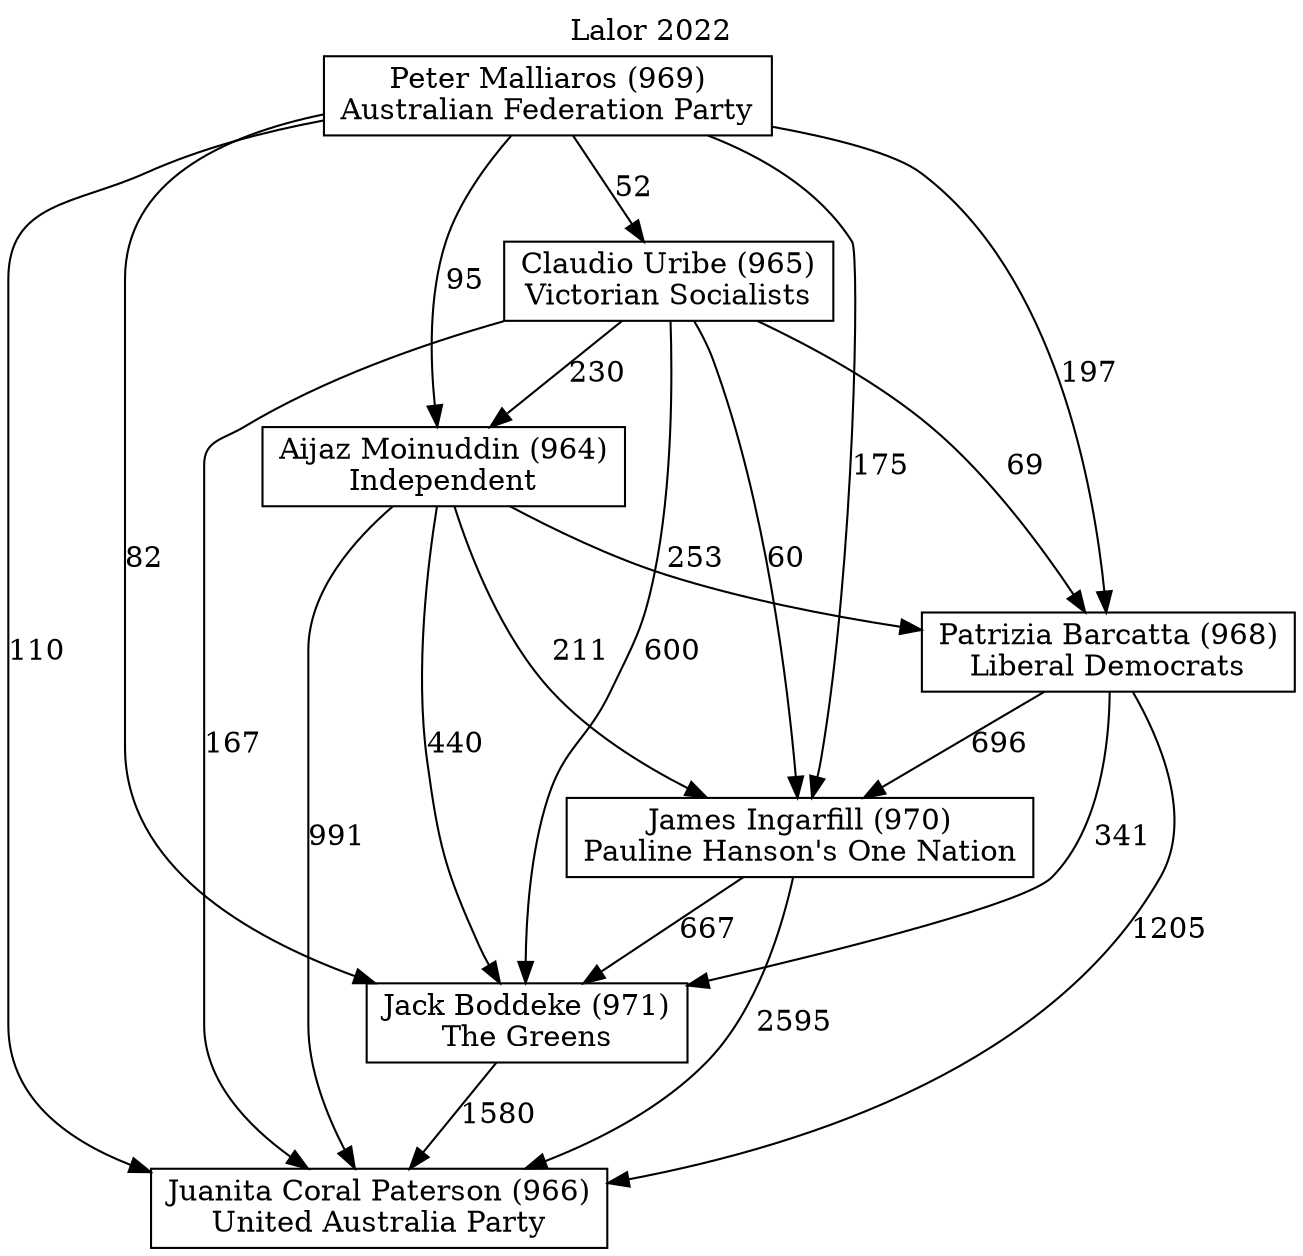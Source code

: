 // House preference flow
digraph "Juanita Coral Paterson (966)_Lalor_2022" {
	graph [label="Lalor 2022" labelloc=t mclimit=10]
	node [shape=box]
	"Juanita Coral Paterson (966)" [label="Juanita Coral Paterson (966)
United Australia Party"]
	"Jack Boddeke (971)" [label="Jack Boddeke (971)
The Greens"]
	"James Ingarfill (970)" [label="James Ingarfill (970)
Pauline Hanson's One Nation"]
	"Patrizia Barcatta (968)" [label="Patrizia Barcatta (968)
Liberal Democrats"]
	"Aijaz Moinuddin (964)" [label="Aijaz Moinuddin (964)
Independent"]
	"Claudio Uribe (965)" [label="Claudio Uribe (965)
Victorian Socialists"]
	"Peter Malliaros (969)" [label="Peter Malliaros (969)
Australian Federation Party"]
	"Jack Boddeke (971)" -> "Juanita Coral Paterson (966)" [label=1580]
	"James Ingarfill (970)" -> "Jack Boddeke (971)" [label=667]
	"Patrizia Barcatta (968)" -> "James Ingarfill (970)" [label=696]
	"Aijaz Moinuddin (964)" -> "Patrizia Barcatta (968)" [label=253]
	"Claudio Uribe (965)" -> "Aijaz Moinuddin (964)" [label=230]
	"Peter Malliaros (969)" -> "Claudio Uribe (965)" [label=52]
	"James Ingarfill (970)" -> "Juanita Coral Paterson (966)" [label=2595]
	"Patrizia Barcatta (968)" -> "Juanita Coral Paterson (966)" [label=1205]
	"Aijaz Moinuddin (964)" -> "Juanita Coral Paterson (966)" [label=991]
	"Claudio Uribe (965)" -> "Juanita Coral Paterson (966)" [label=167]
	"Peter Malliaros (969)" -> "Juanita Coral Paterson (966)" [label=110]
	"Peter Malliaros (969)" -> "Aijaz Moinuddin (964)" [label=95]
	"Claudio Uribe (965)" -> "Patrizia Barcatta (968)" [label=69]
	"Peter Malliaros (969)" -> "Patrizia Barcatta (968)" [label=197]
	"Aijaz Moinuddin (964)" -> "James Ingarfill (970)" [label=211]
	"Claudio Uribe (965)" -> "James Ingarfill (970)" [label=60]
	"Peter Malliaros (969)" -> "James Ingarfill (970)" [label=175]
	"Patrizia Barcatta (968)" -> "Jack Boddeke (971)" [label=341]
	"Aijaz Moinuddin (964)" -> "Jack Boddeke (971)" [label=440]
	"Claudio Uribe (965)" -> "Jack Boddeke (971)" [label=600]
	"Peter Malliaros (969)" -> "Jack Boddeke (971)" [label=82]
}
